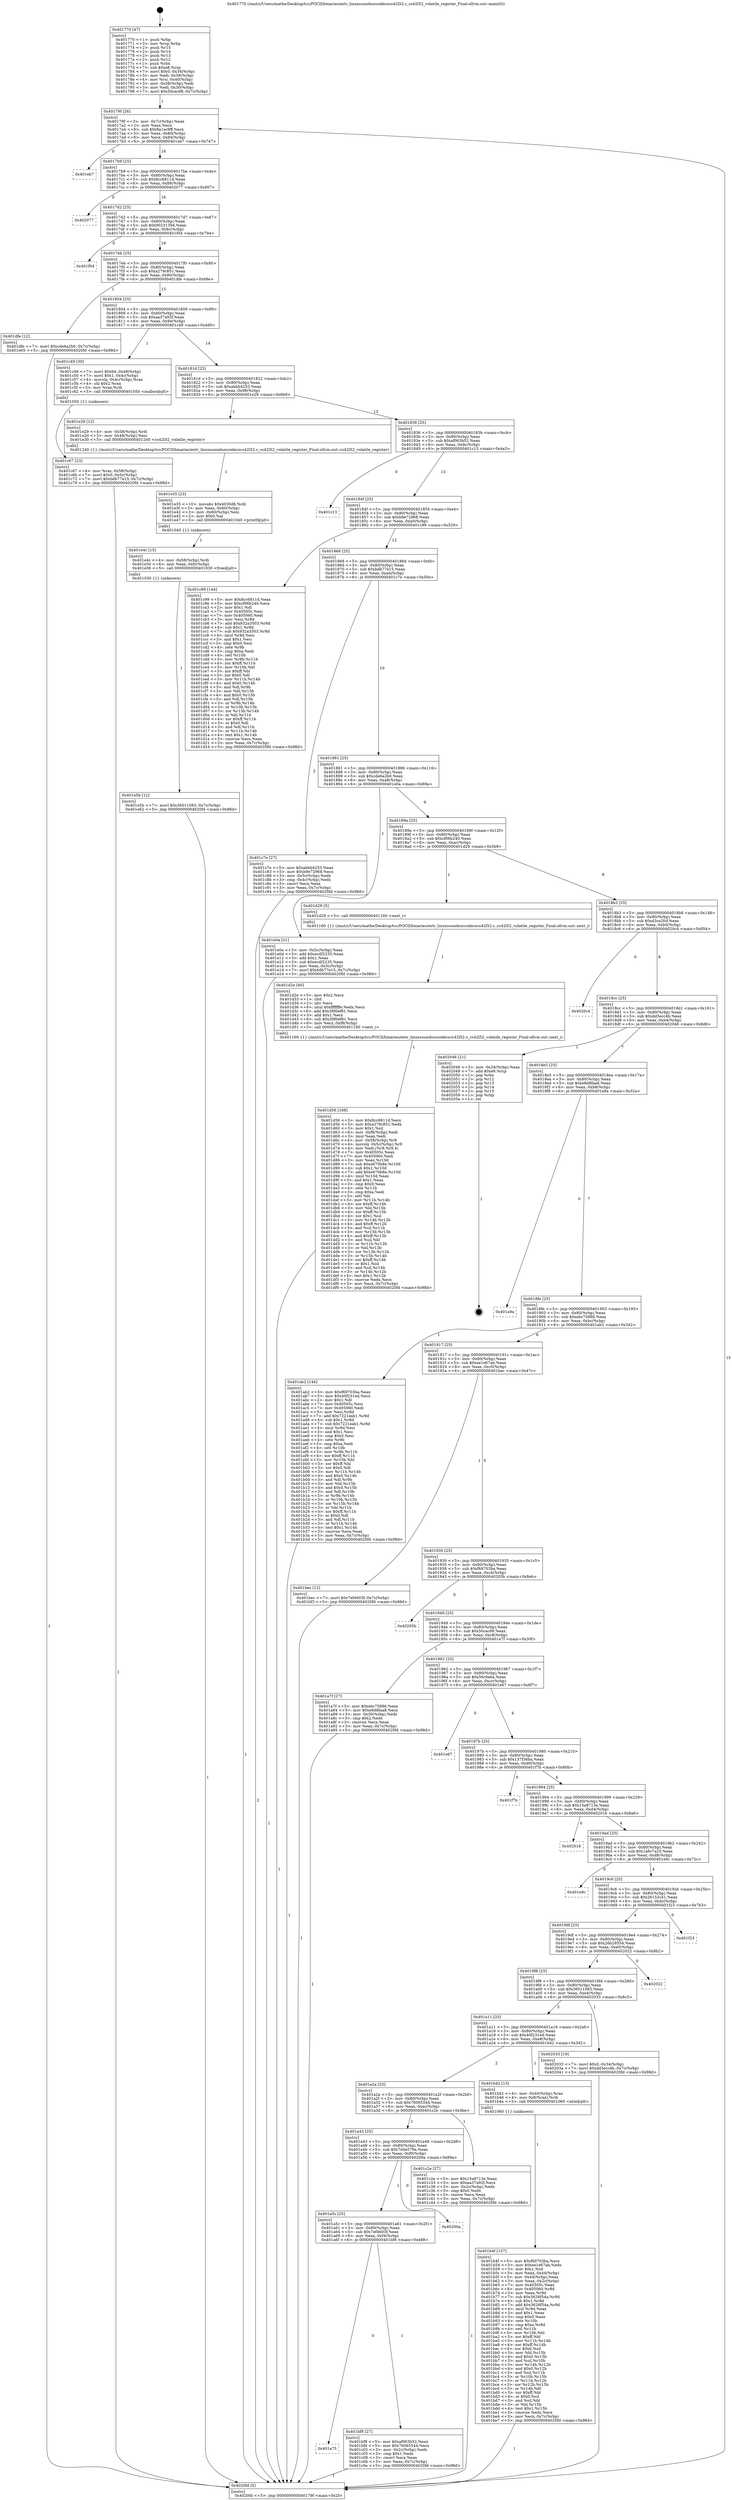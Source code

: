 digraph "0x401770" {
  label = "0x401770 (/mnt/c/Users/mathe/Desktop/tcc/POCII/binaries/extr_linuxsoundsoccodecscs42l52.c_cs42l52_volatile_register_Final-ollvm.out::main(0))"
  labelloc = "t"
  node[shape=record]

  Entry [label="",width=0.3,height=0.3,shape=circle,fillcolor=black,style=filled]
  "0x40179f" [label="{
     0x40179f [26]\l
     | [instrs]\l
     &nbsp;&nbsp;0x40179f \<+3\>: mov -0x7c(%rbp),%eax\l
     &nbsp;&nbsp;0x4017a2 \<+2\>: mov %eax,%ecx\l
     &nbsp;&nbsp;0x4017a4 \<+6\>: sub $0x8a1ec9ff,%ecx\l
     &nbsp;&nbsp;0x4017aa \<+3\>: mov %eax,-0x80(%rbp)\l
     &nbsp;&nbsp;0x4017ad \<+6\>: mov %ecx,-0x84(%rbp)\l
     &nbsp;&nbsp;0x4017b3 \<+6\>: je 0000000000401eb7 \<main+0x747\>\l
  }"]
  "0x401eb7" [label="{
     0x401eb7\l
  }", style=dashed]
  "0x4017b9" [label="{
     0x4017b9 [25]\l
     | [instrs]\l
     &nbsp;&nbsp;0x4017b9 \<+5\>: jmp 00000000004017be \<main+0x4e\>\l
     &nbsp;&nbsp;0x4017be \<+3\>: mov -0x80(%rbp),%eax\l
     &nbsp;&nbsp;0x4017c1 \<+5\>: sub $0x8cc6811d,%eax\l
     &nbsp;&nbsp;0x4017c6 \<+6\>: mov %eax,-0x88(%rbp)\l
     &nbsp;&nbsp;0x4017cc \<+6\>: je 0000000000402077 \<main+0x907\>\l
  }"]
  Exit [label="",width=0.3,height=0.3,shape=circle,fillcolor=black,style=filled,peripheries=2]
  "0x402077" [label="{
     0x402077\l
  }", style=dashed]
  "0x4017d2" [label="{
     0x4017d2 [25]\l
     | [instrs]\l
     &nbsp;&nbsp;0x4017d2 \<+5\>: jmp 00000000004017d7 \<main+0x67\>\l
     &nbsp;&nbsp;0x4017d7 \<+3\>: mov -0x80(%rbp),%eax\l
     &nbsp;&nbsp;0x4017da \<+5\>: sub $0x90231394,%eax\l
     &nbsp;&nbsp;0x4017df \<+6\>: mov %eax,-0x8c(%rbp)\l
     &nbsp;&nbsp;0x4017e5 \<+6\>: je 0000000000401f04 \<main+0x794\>\l
  }"]
  "0x401e5b" [label="{
     0x401e5b [12]\l
     | [instrs]\l
     &nbsp;&nbsp;0x401e5b \<+7\>: movl $0x36011083,-0x7c(%rbp)\l
     &nbsp;&nbsp;0x401e62 \<+5\>: jmp 00000000004020fd \<main+0x98d\>\l
  }"]
  "0x401f04" [label="{
     0x401f04\l
  }", style=dashed]
  "0x4017eb" [label="{
     0x4017eb [25]\l
     | [instrs]\l
     &nbsp;&nbsp;0x4017eb \<+5\>: jmp 00000000004017f0 \<main+0x80\>\l
     &nbsp;&nbsp;0x4017f0 \<+3\>: mov -0x80(%rbp),%eax\l
     &nbsp;&nbsp;0x4017f3 \<+5\>: sub $0xa279c851,%eax\l
     &nbsp;&nbsp;0x4017f8 \<+6\>: mov %eax,-0x90(%rbp)\l
     &nbsp;&nbsp;0x4017fe \<+6\>: je 0000000000401dfe \<main+0x68e\>\l
  }"]
  "0x401e4c" [label="{
     0x401e4c [15]\l
     | [instrs]\l
     &nbsp;&nbsp;0x401e4c \<+4\>: mov -0x58(%rbp),%rdi\l
     &nbsp;&nbsp;0x401e50 \<+6\>: mov %eax,-0xfc(%rbp)\l
     &nbsp;&nbsp;0x401e56 \<+5\>: call 0000000000401030 \<free@plt\>\l
     | [calls]\l
     &nbsp;&nbsp;0x401030 \{1\} (unknown)\l
  }"]
  "0x401dfe" [label="{
     0x401dfe [12]\l
     | [instrs]\l
     &nbsp;&nbsp;0x401dfe \<+7\>: movl $0xcde6a2b0,-0x7c(%rbp)\l
     &nbsp;&nbsp;0x401e05 \<+5\>: jmp 00000000004020fd \<main+0x98d\>\l
  }"]
  "0x401804" [label="{
     0x401804 [25]\l
     | [instrs]\l
     &nbsp;&nbsp;0x401804 \<+5\>: jmp 0000000000401809 \<main+0x99\>\l
     &nbsp;&nbsp;0x401809 \<+3\>: mov -0x80(%rbp),%eax\l
     &nbsp;&nbsp;0x40180c \<+5\>: sub $0xaa37a92f,%eax\l
     &nbsp;&nbsp;0x401811 \<+6\>: mov %eax,-0x94(%rbp)\l
     &nbsp;&nbsp;0x401817 \<+6\>: je 0000000000401c49 \<main+0x4d9\>\l
  }"]
  "0x401e35" [label="{
     0x401e35 [23]\l
     | [instrs]\l
     &nbsp;&nbsp;0x401e35 \<+10\>: movabs $0x4030d6,%rdi\l
     &nbsp;&nbsp;0x401e3f \<+3\>: mov %eax,-0x60(%rbp)\l
     &nbsp;&nbsp;0x401e42 \<+3\>: mov -0x60(%rbp),%esi\l
     &nbsp;&nbsp;0x401e45 \<+2\>: mov $0x0,%al\l
     &nbsp;&nbsp;0x401e47 \<+5\>: call 0000000000401040 \<printf@plt\>\l
     | [calls]\l
     &nbsp;&nbsp;0x401040 \{1\} (unknown)\l
  }"]
  "0x401c49" [label="{
     0x401c49 [30]\l
     | [instrs]\l
     &nbsp;&nbsp;0x401c49 \<+7\>: movl $0x64,-0x48(%rbp)\l
     &nbsp;&nbsp;0x401c50 \<+7\>: movl $0x1,-0x4c(%rbp)\l
     &nbsp;&nbsp;0x401c57 \<+4\>: movslq -0x4c(%rbp),%rax\l
     &nbsp;&nbsp;0x401c5b \<+4\>: shl $0x2,%rax\l
     &nbsp;&nbsp;0x401c5f \<+3\>: mov %rax,%rdi\l
     &nbsp;&nbsp;0x401c62 \<+5\>: call 0000000000401050 \<malloc@plt\>\l
     | [calls]\l
     &nbsp;&nbsp;0x401050 \{1\} (unknown)\l
  }"]
  "0x40181d" [label="{
     0x40181d [25]\l
     | [instrs]\l
     &nbsp;&nbsp;0x40181d \<+5\>: jmp 0000000000401822 \<main+0xb2\>\l
     &nbsp;&nbsp;0x401822 \<+3\>: mov -0x80(%rbp),%eax\l
     &nbsp;&nbsp;0x401825 \<+5\>: sub $0xabbb4253,%eax\l
     &nbsp;&nbsp;0x40182a \<+6\>: mov %eax,-0x98(%rbp)\l
     &nbsp;&nbsp;0x401830 \<+6\>: je 0000000000401e29 \<main+0x6b9\>\l
  }"]
  "0x401d56" [label="{
     0x401d56 [168]\l
     | [instrs]\l
     &nbsp;&nbsp;0x401d56 \<+5\>: mov $0x8cc6811d,%ecx\l
     &nbsp;&nbsp;0x401d5b \<+5\>: mov $0xa279c851,%edx\l
     &nbsp;&nbsp;0x401d60 \<+3\>: mov $0x1,%sil\l
     &nbsp;&nbsp;0x401d63 \<+6\>: mov -0xf8(%rbp),%edi\l
     &nbsp;&nbsp;0x401d69 \<+3\>: imul %eax,%edi\l
     &nbsp;&nbsp;0x401d6c \<+4\>: mov -0x58(%rbp),%r8\l
     &nbsp;&nbsp;0x401d70 \<+4\>: movslq -0x5c(%rbp),%r9\l
     &nbsp;&nbsp;0x401d74 \<+4\>: mov %edi,(%r8,%r9,4)\l
     &nbsp;&nbsp;0x401d78 \<+7\>: mov 0x40505c,%eax\l
     &nbsp;&nbsp;0x401d7f \<+7\>: mov 0x405060,%edi\l
     &nbsp;&nbsp;0x401d86 \<+3\>: mov %eax,%r10d\l
     &nbsp;&nbsp;0x401d89 \<+7\>: sub $0xe670b8e,%r10d\l
     &nbsp;&nbsp;0x401d90 \<+4\>: sub $0x1,%r10d\l
     &nbsp;&nbsp;0x401d94 \<+7\>: add $0xe670b8e,%r10d\l
     &nbsp;&nbsp;0x401d9b \<+4\>: imul %r10d,%eax\l
     &nbsp;&nbsp;0x401d9f \<+3\>: and $0x1,%eax\l
     &nbsp;&nbsp;0x401da2 \<+3\>: cmp $0x0,%eax\l
     &nbsp;&nbsp;0x401da5 \<+4\>: sete %r11b\l
     &nbsp;&nbsp;0x401da9 \<+3\>: cmp $0xa,%edi\l
     &nbsp;&nbsp;0x401dac \<+3\>: setl %bl\l
     &nbsp;&nbsp;0x401daf \<+3\>: mov %r11b,%r14b\l
     &nbsp;&nbsp;0x401db2 \<+4\>: xor $0xff,%r14b\l
     &nbsp;&nbsp;0x401db6 \<+3\>: mov %bl,%r15b\l
     &nbsp;&nbsp;0x401db9 \<+4\>: xor $0xff,%r15b\l
     &nbsp;&nbsp;0x401dbd \<+4\>: xor $0x1,%sil\l
     &nbsp;&nbsp;0x401dc1 \<+3\>: mov %r14b,%r12b\l
     &nbsp;&nbsp;0x401dc4 \<+4\>: and $0xff,%r12b\l
     &nbsp;&nbsp;0x401dc8 \<+3\>: and %sil,%r11b\l
     &nbsp;&nbsp;0x401dcb \<+3\>: mov %r15b,%r13b\l
     &nbsp;&nbsp;0x401dce \<+4\>: and $0xff,%r13b\l
     &nbsp;&nbsp;0x401dd2 \<+3\>: and %sil,%bl\l
     &nbsp;&nbsp;0x401dd5 \<+3\>: or %r11b,%r12b\l
     &nbsp;&nbsp;0x401dd8 \<+3\>: or %bl,%r13b\l
     &nbsp;&nbsp;0x401ddb \<+3\>: xor %r13b,%r12b\l
     &nbsp;&nbsp;0x401dde \<+3\>: or %r15b,%r14b\l
     &nbsp;&nbsp;0x401de1 \<+4\>: xor $0xff,%r14b\l
     &nbsp;&nbsp;0x401de5 \<+4\>: or $0x1,%sil\l
     &nbsp;&nbsp;0x401de9 \<+3\>: and %sil,%r14b\l
     &nbsp;&nbsp;0x401dec \<+3\>: or %r14b,%r12b\l
     &nbsp;&nbsp;0x401def \<+4\>: test $0x1,%r12b\l
     &nbsp;&nbsp;0x401df3 \<+3\>: cmovne %edx,%ecx\l
     &nbsp;&nbsp;0x401df6 \<+3\>: mov %ecx,-0x7c(%rbp)\l
     &nbsp;&nbsp;0x401df9 \<+5\>: jmp 00000000004020fd \<main+0x98d\>\l
  }"]
  "0x401e29" [label="{
     0x401e29 [12]\l
     | [instrs]\l
     &nbsp;&nbsp;0x401e29 \<+4\>: mov -0x58(%rbp),%rdi\l
     &nbsp;&nbsp;0x401e2d \<+3\>: mov -0x48(%rbp),%esi\l
     &nbsp;&nbsp;0x401e30 \<+5\>: call 0000000000401240 \<cs42l52_volatile_register\>\l
     | [calls]\l
     &nbsp;&nbsp;0x401240 \{1\} (/mnt/c/Users/mathe/Desktop/tcc/POCII/binaries/extr_linuxsoundsoccodecscs42l52.c_cs42l52_volatile_register_Final-ollvm.out::cs42l52_volatile_register)\l
  }"]
  "0x401836" [label="{
     0x401836 [25]\l
     | [instrs]\l
     &nbsp;&nbsp;0x401836 \<+5\>: jmp 000000000040183b \<main+0xcb\>\l
     &nbsp;&nbsp;0x40183b \<+3\>: mov -0x80(%rbp),%eax\l
     &nbsp;&nbsp;0x40183e \<+5\>: sub $0xaf063b52,%eax\l
     &nbsp;&nbsp;0x401843 \<+6\>: mov %eax,-0x9c(%rbp)\l
     &nbsp;&nbsp;0x401849 \<+6\>: je 0000000000401c13 \<main+0x4a3\>\l
  }"]
  "0x401d2e" [label="{
     0x401d2e [40]\l
     | [instrs]\l
     &nbsp;&nbsp;0x401d2e \<+5\>: mov $0x2,%ecx\l
     &nbsp;&nbsp;0x401d33 \<+1\>: cltd\l
     &nbsp;&nbsp;0x401d34 \<+2\>: idiv %ecx\l
     &nbsp;&nbsp;0x401d36 \<+6\>: imul $0xfffffffe,%edx,%ecx\l
     &nbsp;&nbsp;0x401d3c \<+6\>: add $0x39f0ef81,%ecx\l
     &nbsp;&nbsp;0x401d42 \<+3\>: add $0x1,%ecx\l
     &nbsp;&nbsp;0x401d45 \<+6\>: sub $0x39f0ef81,%ecx\l
     &nbsp;&nbsp;0x401d4b \<+6\>: mov %ecx,-0xf8(%rbp)\l
     &nbsp;&nbsp;0x401d51 \<+5\>: call 0000000000401160 \<next_i\>\l
     | [calls]\l
     &nbsp;&nbsp;0x401160 \{1\} (/mnt/c/Users/mathe/Desktop/tcc/POCII/binaries/extr_linuxsoundsoccodecscs42l52.c_cs42l52_volatile_register_Final-ollvm.out::next_i)\l
  }"]
  "0x401c13" [label="{
     0x401c13\l
  }", style=dashed]
  "0x40184f" [label="{
     0x40184f [25]\l
     | [instrs]\l
     &nbsp;&nbsp;0x40184f \<+5\>: jmp 0000000000401854 \<main+0xe4\>\l
     &nbsp;&nbsp;0x401854 \<+3\>: mov -0x80(%rbp),%eax\l
     &nbsp;&nbsp;0x401857 \<+5\>: sub $0xb9e72968,%eax\l
     &nbsp;&nbsp;0x40185c \<+6\>: mov %eax,-0xa0(%rbp)\l
     &nbsp;&nbsp;0x401862 \<+6\>: je 0000000000401c99 \<main+0x529\>\l
  }"]
  "0x401c67" [label="{
     0x401c67 [23]\l
     | [instrs]\l
     &nbsp;&nbsp;0x401c67 \<+4\>: mov %rax,-0x58(%rbp)\l
     &nbsp;&nbsp;0x401c6b \<+7\>: movl $0x0,-0x5c(%rbp)\l
     &nbsp;&nbsp;0x401c72 \<+7\>: movl $0xbdb77e15,-0x7c(%rbp)\l
     &nbsp;&nbsp;0x401c79 \<+5\>: jmp 00000000004020fd \<main+0x98d\>\l
  }"]
  "0x401c99" [label="{
     0x401c99 [144]\l
     | [instrs]\l
     &nbsp;&nbsp;0x401c99 \<+5\>: mov $0x8cc6811d,%eax\l
     &nbsp;&nbsp;0x401c9e \<+5\>: mov $0xcf06b240,%ecx\l
     &nbsp;&nbsp;0x401ca3 \<+2\>: mov $0x1,%dl\l
     &nbsp;&nbsp;0x401ca5 \<+7\>: mov 0x40505c,%esi\l
     &nbsp;&nbsp;0x401cac \<+7\>: mov 0x405060,%edi\l
     &nbsp;&nbsp;0x401cb3 \<+3\>: mov %esi,%r8d\l
     &nbsp;&nbsp;0x401cb6 \<+7\>: add $0x932a3503,%r8d\l
     &nbsp;&nbsp;0x401cbd \<+4\>: sub $0x1,%r8d\l
     &nbsp;&nbsp;0x401cc1 \<+7\>: sub $0x932a3503,%r8d\l
     &nbsp;&nbsp;0x401cc8 \<+4\>: imul %r8d,%esi\l
     &nbsp;&nbsp;0x401ccc \<+3\>: and $0x1,%esi\l
     &nbsp;&nbsp;0x401ccf \<+3\>: cmp $0x0,%esi\l
     &nbsp;&nbsp;0x401cd2 \<+4\>: sete %r9b\l
     &nbsp;&nbsp;0x401cd6 \<+3\>: cmp $0xa,%edi\l
     &nbsp;&nbsp;0x401cd9 \<+4\>: setl %r10b\l
     &nbsp;&nbsp;0x401cdd \<+3\>: mov %r9b,%r11b\l
     &nbsp;&nbsp;0x401ce0 \<+4\>: xor $0xff,%r11b\l
     &nbsp;&nbsp;0x401ce4 \<+3\>: mov %r10b,%bl\l
     &nbsp;&nbsp;0x401ce7 \<+3\>: xor $0xff,%bl\l
     &nbsp;&nbsp;0x401cea \<+3\>: xor $0x0,%dl\l
     &nbsp;&nbsp;0x401ced \<+3\>: mov %r11b,%r14b\l
     &nbsp;&nbsp;0x401cf0 \<+4\>: and $0x0,%r14b\l
     &nbsp;&nbsp;0x401cf4 \<+3\>: and %dl,%r9b\l
     &nbsp;&nbsp;0x401cf7 \<+3\>: mov %bl,%r15b\l
     &nbsp;&nbsp;0x401cfa \<+4\>: and $0x0,%r15b\l
     &nbsp;&nbsp;0x401cfe \<+3\>: and %dl,%r10b\l
     &nbsp;&nbsp;0x401d01 \<+3\>: or %r9b,%r14b\l
     &nbsp;&nbsp;0x401d04 \<+3\>: or %r10b,%r15b\l
     &nbsp;&nbsp;0x401d07 \<+3\>: xor %r15b,%r14b\l
     &nbsp;&nbsp;0x401d0a \<+3\>: or %bl,%r11b\l
     &nbsp;&nbsp;0x401d0d \<+4\>: xor $0xff,%r11b\l
     &nbsp;&nbsp;0x401d11 \<+3\>: or $0x0,%dl\l
     &nbsp;&nbsp;0x401d14 \<+3\>: and %dl,%r11b\l
     &nbsp;&nbsp;0x401d17 \<+3\>: or %r11b,%r14b\l
     &nbsp;&nbsp;0x401d1a \<+4\>: test $0x1,%r14b\l
     &nbsp;&nbsp;0x401d1e \<+3\>: cmovne %ecx,%eax\l
     &nbsp;&nbsp;0x401d21 \<+3\>: mov %eax,-0x7c(%rbp)\l
     &nbsp;&nbsp;0x401d24 \<+5\>: jmp 00000000004020fd \<main+0x98d\>\l
  }"]
  "0x401868" [label="{
     0x401868 [25]\l
     | [instrs]\l
     &nbsp;&nbsp;0x401868 \<+5\>: jmp 000000000040186d \<main+0xfd\>\l
     &nbsp;&nbsp;0x40186d \<+3\>: mov -0x80(%rbp),%eax\l
     &nbsp;&nbsp;0x401870 \<+5\>: sub $0xbdb77e15,%eax\l
     &nbsp;&nbsp;0x401875 \<+6\>: mov %eax,-0xa4(%rbp)\l
     &nbsp;&nbsp;0x40187b \<+6\>: je 0000000000401c7e \<main+0x50e\>\l
  }"]
  "0x401a75" [label="{
     0x401a75\l
  }", style=dashed]
  "0x401c7e" [label="{
     0x401c7e [27]\l
     | [instrs]\l
     &nbsp;&nbsp;0x401c7e \<+5\>: mov $0xabbb4253,%eax\l
     &nbsp;&nbsp;0x401c83 \<+5\>: mov $0xb9e72968,%ecx\l
     &nbsp;&nbsp;0x401c88 \<+3\>: mov -0x5c(%rbp),%edx\l
     &nbsp;&nbsp;0x401c8b \<+3\>: cmp -0x4c(%rbp),%edx\l
     &nbsp;&nbsp;0x401c8e \<+3\>: cmovl %ecx,%eax\l
     &nbsp;&nbsp;0x401c91 \<+3\>: mov %eax,-0x7c(%rbp)\l
     &nbsp;&nbsp;0x401c94 \<+5\>: jmp 00000000004020fd \<main+0x98d\>\l
  }"]
  "0x401881" [label="{
     0x401881 [25]\l
     | [instrs]\l
     &nbsp;&nbsp;0x401881 \<+5\>: jmp 0000000000401886 \<main+0x116\>\l
     &nbsp;&nbsp;0x401886 \<+3\>: mov -0x80(%rbp),%eax\l
     &nbsp;&nbsp;0x401889 \<+5\>: sub $0xcde6a2b0,%eax\l
     &nbsp;&nbsp;0x40188e \<+6\>: mov %eax,-0xa8(%rbp)\l
     &nbsp;&nbsp;0x401894 \<+6\>: je 0000000000401e0a \<main+0x69a\>\l
  }"]
  "0x401bf8" [label="{
     0x401bf8 [27]\l
     | [instrs]\l
     &nbsp;&nbsp;0x401bf8 \<+5\>: mov $0xaf063b52,%eax\l
     &nbsp;&nbsp;0x401bfd \<+5\>: mov $0x76065544,%ecx\l
     &nbsp;&nbsp;0x401c02 \<+3\>: mov -0x2c(%rbp),%edx\l
     &nbsp;&nbsp;0x401c05 \<+3\>: cmp $0x1,%edx\l
     &nbsp;&nbsp;0x401c08 \<+3\>: cmovl %ecx,%eax\l
     &nbsp;&nbsp;0x401c0b \<+3\>: mov %eax,-0x7c(%rbp)\l
     &nbsp;&nbsp;0x401c0e \<+5\>: jmp 00000000004020fd \<main+0x98d\>\l
  }"]
  "0x401e0a" [label="{
     0x401e0a [31]\l
     | [instrs]\l
     &nbsp;&nbsp;0x401e0a \<+3\>: mov -0x5c(%rbp),%eax\l
     &nbsp;&nbsp;0x401e0d \<+5\>: add $0xecdf2235,%eax\l
     &nbsp;&nbsp;0x401e12 \<+3\>: add $0x1,%eax\l
     &nbsp;&nbsp;0x401e15 \<+5\>: sub $0xecdf2235,%eax\l
     &nbsp;&nbsp;0x401e1a \<+3\>: mov %eax,-0x5c(%rbp)\l
     &nbsp;&nbsp;0x401e1d \<+7\>: movl $0xbdb77e15,-0x7c(%rbp)\l
     &nbsp;&nbsp;0x401e24 \<+5\>: jmp 00000000004020fd \<main+0x98d\>\l
  }"]
  "0x40189a" [label="{
     0x40189a [25]\l
     | [instrs]\l
     &nbsp;&nbsp;0x40189a \<+5\>: jmp 000000000040189f \<main+0x12f\>\l
     &nbsp;&nbsp;0x40189f \<+3\>: mov -0x80(%rbp),%eax\l
     &nbsp;&nbsp;0x4018a2 \<+5\>: sub $0xcf06b240,%eax\l
     &nbsp;&nbsp;0x4018a7 \<+6\>: mov %eax,-0xac(%rbp)\l
     &nbsp;&nbsp;0x4018ad \<+6\>: je 0000000000401d29 \<main+0x5b9\>\l
  }"]
  "0x401a5c" [label="{
     0x401a5c [25]\l
     | [instrs]\l
     &nbsp;&nbsp;0x401a5c \<+5\>: jmp 0000000000401a61 \<main+0x2f1\>\l
     &nbsp;&nbsp;0x401a61 \<+3\>: mov -0x80(%rbp),%eax\l
     &nbsp;&nbsp;0x401a64 \<+5\>: sub $0x7ef4603f,%eax\l
     &nbsp;&nbsp;0x401a69 \<+6\>: mov %eax,-0xf4(%rbp)\l
     &nbsp;&nbsp;0x401a6f \<+6\>: je 0000000000401bf8 \<main+0x488\>\l
  }"]
  "0x401d29" [label="{
     0x401d29 [5]\l
     | [instrs]\l
     &nbsp;&nbsp;0x401d29 \<+5\>: call 0000000000401160 \<next_i\>\l
     | [calls]\l
     &nbsp;&nbsp;0x401160 \{1\} (/mnt/c/Users/mathe/Desktop/tcc/POCII/binaries/extr_linuxsoundsoccodecscs42l52.c_cs42l52_volatile_register_Final-ollvm.out::next_i)\l
  }"]
  "0x4018b3" [label="{
     0x4018b3 [25]\l
     | [instrs]\l
     &nbsp;&nbsp;0x4018b3 \<+5\>: jmp 00000000004018b8 \<main+0x148\>\l
     &nbsp;&nbsp;0x4018b8 \<+3\>: mov -0x80(%rbp),%eax\l
     &nbsp;&nbsp;0x4018bb \<+5\>: sub $0xd3ce2fcf,%eax\l
     &nbsp;&nbsp;0x4018c0 \<+6\>: mov %eax,-0xb0(%rbp)\l
     &nbsp;&nbsp;0x4018c6 \<+6\>: je 00000000004020c4 \<main+0x954\>\l
  }"]
  "0x40200a" [label="{
     0x40200a\l
  }", style=dashed]
  "0x4020c4" [label="{
     0x4020c4\l
  }", style=dashed]
  "0x4018cc" [label="{
     0x4018cc [25]\l
     | [instrs]\l
     &nbsp;&nbsp;0x4018cc \<+5\>: jmp 00000000004018d1 \<main+0x161\>\l
     &nbsp;&nbsp;0x4018d1 \<+3\>: mov -0x80(%rbp),%eax\l
     &nbsp;&nbsp;0x4018d4 \<+5\>: sub $0xdd3ecc4b,%eax\l
     &nbsp;&nbsp;0x4018d9 \<+6\>: mov %eax,-0xb4(%rbp)\l
     &nbsp;&nbsp;0x4018df \<+6\>: je 0000000000402046 \<main+0x8d6\>\l
  }"]
  "0x401a43" [label="{
     0x401a43 [25]\l
     | [instrs]\l
     &nbsp;&nbsp;0x401a43 \<+5\>: jmp 0000000000401a48 \<main+0x2d8\>\l
     &nbsp;&nbsp;0x401a48 \<+3\>: mov -0x80(%rbp),%eax\l
     &nbsp;&nbsp;0x401a4b \<+5\>: sub $0x7d4e579a,%eax\l
     &nbsp;&nbsp;0x401a50 \<+6\>: mov %eax,-0xf0(%rbp)\l
     &nbsp;&nbsp;0x401a56 \<+6\>: je 000000000040200a \<main+0x89a\>\l
  }"]
  "0x402046" [label="{
     0x402046 [21]\l
     | [instrs]\l
     &nbsp;&nbsp;0x402046 \<+3\>: mov -0x34(%rbp),%eax\l
     &nbsp;&nbsp;0x402049 \<+7\>: add $0xe8,%rsp\l
     &nbsp;&nbsp;0x402050 \<+1\>: pop %rbx\l
     &nbsp;&nbsp;0x402051 \<+2\>: pop %r12\l
     &nbsp;&nbsp;0x402053 \<+2\>: pop %r13\l
     &nbsp;&nbsp;0x402055 \<+2\>: pop %r14\l
     &nbsp;&nbsp;0x402057 \<+2\>: pop %r15\l
     &nbsp;&nbsp;0x402059 \<+1\>: pop %rbp\l
     &nbsp;&nbsp;0x40205a \<+1\>: ret\l
  }"]
  "0x4018e5" [label="{
     0x4018e5 [25]\l
     | [instrs]\l
     &nbsp;&nbsp;0x4018e5 \<+5\>: jmp 00000000004018ea \<main+0x17a\>\l
     &nbsp;&nbsp;0x4018ea \<+3\>: mov -0x80(%rbp),%eax\l
     &nbsp;&nbsp;0x4018ed \<+5\>: sub $0xe8d8faa8,%eax\l
     &nbsp;&nbsp;0x4018f2 \<+6\>: mov %eax,-0xb8(%rbp)\l
     &nbsp;&nbsp;0x4018f8 \<+6\>: je 0000000000401a9a \<main+0x32a\>\l
  }"]
  "0x401c2e" [label="{
     0x401c2e [27]\l
     | [instrs]\l
     &nbsp;&nbsp;0x401c2e \<+5\>: mov $0x15a8713e,%eax\l
     &nbsp;&nbsp;0x401c33 \<+5\>: mov $0xaa37a92f,%ecx\l
     &nbsp;&nbsp;0x401c38 \<+3\>: mov -0x2c(%rbp),%edx\l
     &nbsp;&nbsp;0x401c3b \<+3\>: cmp $0x0,%edx\l
     &nbsp;&nbsp;0x401c3e \<+3\>: cmove %ecx,%eax\l
     &nbsp;&nbsp;0x401c41 \<+3\>: mov %eax,-0x7c(%rbp)\l
     &nbsp;&nbsp;0x401c44 \<+5\>: jmp 00000000004020fd \<main+0x98d\>\l
  }"]
  "0x401a9a" [label="{
     0x401a9a\l
  }", style=dashed]
  "0x4018fe" [label="{
     0x4018fe [25]\l
     | [instrs]\l
     &nbsp;&nbsp;0x4018fe \<+5\>: jmp 0000000000401903 \<main+0x193\>\l
     &nbsp;&nbsp;0x401903 \<+3\>: mov -0x80(%rbp),%eax\l
     &nbsp;&nbsp;0x401906 \<+5\>: sub $0xebc75886,%eax\l
     &nbsp;&nbsp;0x40190b \<+6\>: mov %eax,-0xbc(%rbp)\l
     &nbsp;&nbsp;0x401911 \<+6\>: je 0000000000401ab2 \<main+0x342\>\l
  }"]
  "0x401b4f" [label="{
     0x401b4f [157]\l
     | [instrs]\l
     &nbsp;&nbsp;0x401b4f \<+5\>: mov $0xf69703ba,%ecx\l
     &nbsp;&nbsp;0x401b54 \<+5\>: mov $0xee1e67ab,%edx\l
     &nbsp;&nbsp;0x401b59 \<+3\>: mov $0x1,%sil\l
     &nbsp;&nbsp;0x401b5c \<+3\>: mov %eax,-0x44(%rbp)\l
     &nbsp;&nbsp;0x401b5f \<+3\>: mov -0x44(%rbp),%eax\l
     &nbsp;&nbsp;0x401b62 \<+3\>: mov %eax,-0x2c(%rbp)\l
     &nbsp;&nbsp;0x401b65 \<+7\>: mov 0x40505c,%eax\l
     &nbsp;&nbsp;0x401b6c \<+8\>: mov 0x405060,%r8d\l
     &nbsp;&nbsp;0x401b74 \<+3\>: mov %eax,%r9d\l
     &nbsp;&nbsp;0x401b77 \<+7\>: sub $0x3626f54a,%r9d\l
     &nbsp;&nbsp;0x401b7e \<+4\>: sub $0x1,%r9d\l
     &nbsp;&nbsp;0x401b82 \<+7\>: add $0x3626f54a,%r9d\l
     &nbsp;&nbsp;0x401b89 \<+4\>: imul %r9d,%eax\l
     &nbsp;&nbsp;0x401b8d \<+3\>: and $0x1,%eax\l
     &nbsp;&nbsp;0x401b90 \<+3\>: cmp $0x0,%eax\l
     &nbsp;&nbsp;0x401b93 \<+4\>: sete %r10b\l
     &nbsp;&nbsp;0x401b97 \<+4\>: cmp $0xa,%r8d\l
     &nbsp;&nbsp;0x401b9b \<+4\>: setl %r11b\l
     &nbsp;&nbsp;0x401b9f \<+3\>: mov %r10b,%bl\l
     &nbsp;&nbsp;0x401ba2 \<+3\>: xor $0xff,%bl\l
     &nbsp;&nbsp;0x401ba5 \<+3\>: mov %r11b,%r14b\l
     &nbsp;&nbsp;0x401ba8 \<+4\>: xor $0xff,%r14b\l
     &nbsp;&nbsp;0x401bac \<+4\>: xor $0x0,%sil\l
     &nbsp;&nbsp;0x401bb0 \<+3\>: mov %bl,%r15b\l
     &nbsp;&nbsp;0x401bb3 \<+4\>: and $0x0,%r15b\l
     &nbsp;&nbsp;0x401bb7 \<+3\>: and %sil,%r10b\l
     &nbsp;&nbsp;0x401bba \<+3\>: mov %r14b,%r12b\l
     &nbsp;&nbsp;0x401bbd \<+4\>: and $0x0,%r12b\l
     &nbsp;&nbsp;0x401bc1 \<+3\>: and %sil,%r11b\l
     &nbsp;&nbsp;0x401bc4 \<+3\>: or %r10b,%r15b\l
     &nbsp;&nbsp;0x401bc7 \<+3\>: or %r11b,%r12b\l
     &nbsp;&nbsp;0x401bca \<+3\>: xor %r12b,%r15b\l
     &nbsp;&nbsp;0x401bcd \<+3\>: or %r14b,%bl\l
     &nbsp;&nbsp;0x401bd0 \<+3\>: xor $0xff,%bl\l
     &nbsp;&nbsp;0x401bd3 \<+4\>: or $0x0,%sil\l
     &nbsp;&nbsp;0x401bd7 \<+3\>: and %sil,%bl\l
     &nbsp;&nbsp;0x401bda \<+3\>: or %bl,%r15b\l
     &nbsp;&nbsp;0x401bdd \<+4\>: test $0x1,%r15b\l
     &nbsp;&nbsp;0x401be1 \<+3\>: cmovne %edx,%ecx\l
     &nbsp;&nbsp;0x401be4 \<+3\>: mov %ecx,-0x7c(%rbp)\l
     &nbsp;&nbsp;0x401be7 \<+5\>: jmp 00000000004020fd \<main+0x98d\>\l
  }"]
  "0x401ab2" [label="{
     0x401ab2 [144]\l
     | [instrs]\l
     &nbsp;&nbsp;0x401ab2 \<+5\>: mov $0xf69703ba,%eax\l
     &nbsp;&nbsp;0x401ab7 \<+5\>: mov $0x40f231ed,%ecx\l
     &nbsp;&nbsp;0x401abc \<+2\>: mov $0x1,%dl\l
     &nbsp;&nbsp;0x401abe \<+7\>: mov 0x40505c,%esi\l
     &nbsp;&nbsp;0x401ac5 \<+7\>: mov 0x405060,%edi\l
     &nbsp;&nbsp;0x401acc \<+3\>: mov %esi,%r8d\l
     &nbsp;&nbsp;0x401acf \<+7\>: add $0x7221eab1,%r8d\l
     &nbsp;&nbsp;0x401ad6 \<+4\>: sub $0x1,%r8d\l
     &nbsp;&nbsp;0x401ada \<+7\>: sub $0x7221eab1,%r8d\l
     &nbsp;&nbsp;0x401ae1 \<+4\>: imul %r8d,%esi\l
     &nbsp;&nbsp;0x401ae5 \<+3\>: and $0x1,%esi\l
     &nbsp;&nbsp;0x401ae8 \<+3\>: cmp $0x0,%esi\l
     &nbsp;&nbsp;0x401aeb \<+4\>: sete %r9b\l
     &nbsp;&nbsp;0x401aef \<+3\>: cmp $0xa,%edi\l
     &nbsp;&nbsp;0x401af2 \<+4\>: setl %r10b\l
     &nbsp;&nbsp;0x401af6 \<+3\>: mov %r9b,%r11b\l
     &nbsp;&nbsp;0x401af9 \<+4\>: xor $0xff,%r11b\l
     &nbsp;&nbsp;0x401afd \<+3\>: mov %r10b,%bl\l
     &nbsp;&nbsp;0x401b00 \<+3\>: xor $0xff,%bl\l
     &nbsp;&nbsp;0x401b03 \<+3\>: xor $0x0,%dl\l
     &nbsp;&nbsp;0x401b06 \<+3\>: mov %r11b,%r14b\l
     &nbsp;&nbsp;0x401b09 \<+4\>: and $0x0,%r14b\l
     &nbsp;&nbsp;0x401b0d \<+3\>: and %dl,%r9b\l
     &nbsp;&nbsp;0x401b10 \<+3\>: mov %bl,%r15b\l
     &nbsp;&nbsp;0x401b13 \<+4\>: and $0x0,%r15b\l
     &nbsp;&nbsp;0x401b17 \<+3\>: and %dl,%r10b\l
     &nbsp;&nbsp;0x401b1a \<+3\>: or %r9b,%r14b\l
     &nbsp;&nbsp;0x401b1d \<+3\>: or %r10b,%r15b\l
     &nbsp;&nbsp;0x401b20 \<+3\>: xor %r15b,%r14b\l
     &nbsp;&nbsp;0x401b23 \<+3\>: or %bl,%r11b\l
     &nbsp;&nbsp;0x401b26 \<+4\>: xor $0xff,%r11b\l
     &nbsp;&nbsp;0x401b2a \<+3\>: or $0x0,%dl\l
     &nbsp;&nbsp;0x401b2d \<+3\>: and %dl,%r11b\l
     &nbsp;&nbsp;0x401b30 \<+3\>: or %r11b,%r14b\l
     &nbsp;&nbsp;0x401b33 \<+4\>: test $0x1,%r14b\l
     &nbsp;&nbsp;0x401b37 \<+3\>: cmovne %ecx,%eax\l
     &nbsp;&nbsp;0x401b3a \<+3\>: mov %eax,-0x7c(%rbp)\l
     &nbsp;&nbsp;0x401b3d \<+5\>: jmp 00000000004020fd \<main+0x98d\>\l
  }"]
  "0x401917" [label="{
     0x401917 [25]\l
     | [instrs]\l
     &nbsp;&nbsp;0x401917 \<+5\>: jmp 000000000040191c \<main+0x1ac\>\l
     &nbsp;&nbsp;0x40191c \<+3\>: mov -0x80(%rbp),%eax\l
     &nbsp;&nbsp;0x40191f \<+5\>: sub $0xee1e67ab,%eax\l
     &nbsp;&nbsp;0x401924 \<+6\>: mov %eax,-0xc0(%rbp)\l
     &nbsp;&nbsp;0x40192a \<+6\>: je 0000000000401bec \<main+0x47c\>\l
  }"]
  "0x401a2a" [label="{
     0x401a2a [25]\l
     | [instrs]\l
     &nbsp;&nbsp;0x401a2a \<+5\>: jmp 0000000000401a2f \<main+0x2bf\>\l
     &nbsp;&nbsp;0x401a2f \<+3\>: mov -0x80(%rbp),%eax\l
     &nbsp;&nbsp;0x401a32 \<+5\>: sub $0x76065544,%eax\l
     &nbsp;&nbsp;0x401a37 \<+6\>: mov %eax,-0xec(%rbp)\l
     &nbsp;&nbsp;0x401a3d \<+6\>: je 0000000000401c2e \<main+0x4be\>\l
  }"]
  "0x401bec" [label="{
     0x401bec [12]\l
     | [instrs]\l
     &nbsp;&nbsp;0x401bec \<+7\>: movl $0x7ef4603f,-0x7c(%rbp)\l
     &nbsp;&nbsp;0x401bf3 \<+5\>: jmp 00000000004020fd \<main+0x98d\>\l
  }"]
  "0x401930" [label="{
     0x401930 [25]\l
     | [instrs]\l
     &nbsp;&nbsp;0x401930 \<+5\>: jmp 0000000000401935 \<main+0x1c5\>\l
     &nbsp;&nbsp;0x401935 \<+3\>: mov -0x80(%rbp),%eax\l
     &nbsp;&nbsp;0x401938 \<+5\>: sub $0xf69703ba,%eax\l
     &nbsp;&nbsp;0x40193d \<+6\>: mov %eax,-0xc4(%rbp)\l
     &nbsp;&nbsp;0x401943 \<+6\>: je 000000000040205b \<main+0x8eb\>\l
  }"]
  "0x401b42" [label="{
     0x401b42 [13]\l
     | [instrs]\l
     &nbsp;&nbsp;0x401b42 \<+4\>: mov -0x40(%rbp),%rax\l
     &nbsp;&nbsp;0x401b46 \<+4\>: mov 0x8(%rax),%rdi\l
     &nbsp;&nbsp;0x401b4a \<+5\>: call 0000000000401060 \<atoi@plt\>\l
     | [calls]\l
     &nbsp;&nbsp;0x401060 \{1\} (unknown)\l
  }"]
  "0x40205b" [label="{
     0x40205b\l
  }", style=dashed]
  "0x401949" [label="{
     0x401949 [25]\l
     | [instrs]\l
     &nbsp;&nbsp;0x401949 \<+5\>: jmp 000000000040194e \<main+0x1de\>\l
     &nbsp;&nbsp;0x40194e \<+3\>: mov -0x80(%rbp),%eax\l
     &nbsp;&nbsp;0x401951 \<+5\>: sub $0x50cac98,%eax\l
     &nbsp;&nbsp;0x401956 \<+6\>: mov %eax,-0xc8(%rbp)\l
     &nbsp;&nbsp;0x40195c \<+6\>: je 0000000000401a7f \<main+0x30f\>\l
  }"]
  "0x401a11" [label="{
     0x401a11 [25]\l
     | [instrs]\l
     &nbsp;&nbsp;0x401a11 \<+5\>: jmp 0000000000401a16 \<main+0x2a6\>\l
     &nbsp;&nbsp;0x401a16 \<+3\>: mov -0x80(%rbp),%eax\l
     &nbsp;&nbsp;0x401a19 \<+5\>: sub $0x40f231ed,%eax\l
     &nbsp;&nbsp;0x401a1e \<+6\>: mov %eax,-0xe8(%rbp)\l
     &nbsp;&nbsp;0x401a24 \<+6\>: je 0000000000401b42 \<main+0x3d2\>\l
  }"]
  "0x401a7f" [label="{
     0x401a7f [27]\l
     | [instrs]\l
     &nbsp;&nbsp;0x401a7f \<+5\>: mov $0xebc75886,%eax\l
     &nbsp;&nbsp;0x401a84 \<+5\>: mov $0xe8d8faa8,%ecx\l
     &nbsp;&nbsp;0x401a89 \<+3\>: mov -0x30(%rbp),%edx\l
     &nbsp;&nbsp;0x401a8c \<+3\>: cmp $0x2,%edx\l
     &nbsp;&nbsp;0x401a8f \<+3\>: cmovne %ecx,%eax\l
     &nbsp;&nbsp;0x401a92 \<+3\>: mov %eax,-0x7c(%rbp)\l
     &nbsp;&nbsp;0x401a95 \<+5\>: jmp 00000000004020fd \<main+0x98d\>\l
  }"]
  "0x401962" [label="{
     0x401962 [25]\l
     | [instrs]\l
     &nbsp;&nbsp;0x401962 \<+5\>: jmp 0000000000401967 \<main+0x1f7\>\l
     &nbsp;&nbsp;0x401967 \<+3\>: mov -0x80(%rbp),%eax\l
     &nbsp;&nbsp;0x40196a \<+5\>: sub $0x56c9a6a,%eax\l
     &nbsp;&nbsp;0x40196f \<+6\>: mov %eax,-0xcc(%rbp)\l
     &nbsp;&nbsp;0x401975 \<+6\>: je 0000000000401e67 \<main+0x6f7\>\l
  }"]
  "0x4020fd" [label="{
     0x4020fd [5]\l
     | [instrs]\l
     &nbsp;&nbsp;0x4020fd \<+5\>: jmp 000000000040179f \<main+0x2f\>\l
  }"]
  "0x401770" [label="{
     0x401770 [47]\l
     | [instrs]\l
     &nbsp;&nbsp;0x401770 \<+1\>: push %rbp\l
     &nbsp;&nbsp;0x401771 \<+3\>: mov %rsp,%rbp\l
     &nbsp;&nbsp;0x401774 \<+2\>: push %r15\l
     &nbsp;&nbsp;0x401776 \<+2\>: push %r14\l
     &nbsp;&nbsp;0x401778 \<+2\>: push %r13\l
     &nbsp;&nbsp;0x40177a \<+2\>: push %r12\l
     &nbsp;&nbsp;0x40177c \<+1\>: push %rbx\l
     &nbsp;&nbsp;0x40177d \<+7\>: sub $0xe8,%rsp\l
     &nbsp;&nbsp;0x401784 \<+7\>: movl $0x0,-0x34(%rbp)\l
     &nbsp;&nbsp;0x40178b \<+3\>: mov %edi,-0x38(%rbp)\l
     &nbsp;&nbsp;0x40178e \<+4\>: mov %rsi,-0x40(%rbp)\l
     &nbsp;&nbsp;0x401792 \<+3\>: mov -0x38(%rbp),%edi\l
     &nbsp;&nbsp;0x401795 \<+3\>: mov %edi,-0x30(%rbp)\l
     &nbsp;&nbsp;0x401798 \<+7\>: movl $0x50cac98,-0x7c(%rbp)\l
  }"]
  "0x402033" [label="{
     0x402033 [19]\l
     | [instrs]\l
     &nbsp;&nbsp;0x402033 \<+7\>: movl $0x0,-0x34(%rbp)\l
     &nbsp;&nbsp;0x40203a \<+7\>: movl $0xdd3ecc4b,-0x7c(%rbp)\l
     &nbsp;&nbsp;0x402041 \<+5\>: jmp 00000000004020fd \<main+0x98d\>\l
  }"]
  "0x401e67" [label="{
     0x401e67\l
  }", style=dashed]
  "0x40197b" [label="{
     0x40197b [25]\l
     | [instrs]\l
     &nbsp;&nbsp;0x40197b \<+5\>: jmp 0000000000401980 \<main+0x210\>\l
     &nbsp;&nbsp;0x401980 \<+3\>: mov -0x80(%rbp),%eax\l
     &nbsp;&nbsp;0x401983 \<+5\>: sub $0x137f36ba,%eax\l
     &nbsp;&nbsp;0x401988 \<+6\>: mov %eax,-0xd0(%rbp)\l
     &nbsp;&nbsp;0x40198e \<+6\>: je 0000000000401f7b \<main+0x80b\>\l
  }"]
  "0x4019f8" [label="{
     0x4019f8 [25]\l
     | [instrs]\l
     &nbsp;&nbsp;0x4019f8 \<+5\>: jmp 00000000004019fd \<main+0x28d\>\l
     &nbsp;&nbsp;0x4019fd \<+3\>: mov -0x80(%rbp),%eax\l
     &nbsp;&nbsp;0x401a00 \<+5\>: sub $0x36011083,%eax\l
     &nbsp;&nbsp;0x401a05 \<+6\>: mov %eax,-0xe4(%rbp)\l
     &nbsp;&nbsp;0x401a0b \<+6\>: je 0000000000402033 \<main+0x8c3\>\l
  }"]
  "0x401f7b" [label="{
     0x401f7b\l
  }", style=dashed]
  "0x401994" [label="{
     0x401994 [25]\l
     | [instrs]\l
     &nbsp;&nbsp;0x401994 \<+5\>: jmp 0000000000401999 \<main+0x229\>\l
     &nbsp;&nbsp;0x401999 \<+3\>: mov -0x80(%rbp),%eax\l
     &nbsp;&nbsp;0x40199c \<+5\>: sub $0x15a8713e,%eax\l
     &nbsp;&nbsp;0x4019a1 \<+6\>: mov %eax,-0xd4(%rbp)\l
     &nbsp;&nbsp;0x4019a7 \<+6\>: je 0000000000402016 \<main+0x8a6\>\l
  }"]
  "0x402022" [label="{
     0x402022\l
  }", style=dashed]
  "0x402016" [label="{
     0x402016\l
  }", style=dashed]
  "0x4019ad" [label="{
     0x4019ad [25]\l
     | [instrs]\l
     &nbsp;&nbsp;0x4019ad \<+5\>: jmp 00000000004019b2 \<main+0x242\>\l
     &nbsp;&nbsp;0x4019b2 \<+3\>: mov -0x80(%rbp),%eax\l
     &nbsp;&nbsp;0x4019b5 \<+5\>: sub $0x1a6c7a25,%eax\l
     &nbsp;&nbsp;0x4019ba \<+6\>: mov %eax,-0xd8(%rbp)\l
     &nbsp;&nbsp;0x4019c0 \<+6\>: je 0000000000401e9c \<main+0x72c\>\l
  }"]
  "0x4019df" [label="{
     0x4019df [25]\l
     | [instrs]\l
     &nbsp;&nbsp;0x4019df \<+5\>: jmp 00000000004019e4 \<main+0x274\>\l
     &nbsp;&nbsp;0x4019e4 \<+3\>: mov -0x80(%rbp),%eax\l
     &nbsp;&nbsp;0x4019e7 \<+5\>: sub $0x26b28554,%eax\l
     &nbsp;&nbsp;0x4019ec \<+6\>: mov %eax,-0xe0(%rbp)\l
     &nbsp;&nbsp;0x4019f2 \<+6\>: je 0000000000402022 \<main+0x8b2\>\l
  }"]
  "0x401e9c" [label="{
     0x401e9c\l
  }", style=dashed]
  "0x4019c6" [label="{
     0x4019c6 [25]\l
     | [instrs]\l
     &nbsp;&nbsp;0x4019c6 \<+5\>: jmp 00000000004019cb \<main+0x25b\>\l
     &nbsp;&nbsp;0x4019cb \<+3\>: mov -0x80(%rbp),%eax\l
     &nbsp;&nbsp;0x4019ce \<+5\>: sub $0x26152c41,%eax\l
     &nbsp;&nbsp;0x4019d3 \<+6\>: mov %eax,-0xdc(%rbp)\l
     &nbsp;&nbsp;0x4019d9 \<+6\>: je 0000000000401f23 \<main+0x7b3\>\l
  }"]
  "0x401f23" [label="{
     0x401f23\l
  }", style=dashed]
  Entry -> "0x401770" [label=" 1"]
  "0x40179f" -> "0x401eb7" [label=" 0"]
  "0x40179f" -> "0x4017b9" [label=" 16"]
  "0x402046" -> Exit [label=" 1"]
  "0x4017b9" -> "0x402077" [label=" 0"]
  "0x4017b9" -> "0x4017d2" [label=" 16"]
  "0x402033" -> "0x4020fd" [label=" 1"]
  "0x4017d2" -> "0x401f04" [label=" 0"]
  "0x4017d2" -> "0x4017eb" [label=" 16"]
  "0x401e5b" -> "0x4020fd" [label=" 1"]
  "0x4017eb" -> "0x401dfe" [label=" 1"]
  "0x4017eb" -> "0x401804" [label=" 15"]
  "0x401e4c" -> "0x401e5b" [label=" 1"]
  "0x401804" -> "0x401c49" [label=" 1"]
  "0x401804" -> "0x40181d" [label=" 14"]
  "0x401e35" -> "0x401e4c" [label=" 1"]
  "0x40181d" -> "0x401e29" [label=" 1"]
  "0x40181d" -> "0x401836" [label=" 13"]
  "0x401e29" -> "0x401e35" [label=" 1"]
  "0x401836" -> "0x401c13" [label=" 0"]
  "0x401836" -> "0x40184f" [label=" 13"]
  "0x401e0a" -> "0x4020fd" [label=" 1"]
  "0x40184f" -> "0x401c99" [label=" 1"]
  "0x40184f" -> "0x401868" [label=" 12"]
  "0x401dfe" -> "0x4020fd" [label=" 1"]
  "0x401868" -> "0x401c7e" [label=" 2"]
  "0x401868" -> "0x401881" [label=" 10"]
  "0x401d56" -> "0x4020fd" [label=" 1"]
  "0x401881" -> "0x401e0a" [label=" 1"]
  "0x401881" -> "0x40189a" [label=" 9"]
  "0x401d2e" -> "0x401d56" [label=" 1"]
  "0x40189a" -> "0x401d29" [label=" 1"]
  "0x40189a" -> "0x4018b3" [label=" 8"]
  "0x401c99" -> "0x4020fd" [label=" 1"]
  "0x4018b3" -> "0x4020c4" [label=" 0"]
  "0x4018b3" -> "0x4018cc" [label=" 8"]
  "0x401c7e" -> "0x4020fd" [label=" 2"]
  "0x4018cc" -> "0x402046" [label=" 1"]
  "0x4018cc" -> "0x4018e5" [label=" 7"]
  "0x401c49" -> "0x401c67" [label=" 1"]
  "0x4018e5" -> "0x401a9a" [label=" 0"]
  "0x4018e5" -> "0x4018fe" [label=" 7"]
  "0x401c2e" -> "0x4020fd" [label=" 1"]
  "0x4018fe" -> "0x401ab2" [label=" 1"]
  "0x4018fe" -> "0x401917" [label=" 6"]
  "0x401a5c" -> "0x401a75" [label=" 0"]
  "0x401917" -> "0x401bec" [label=" 1"]
  "0x401917" -> "0x401930" [label=" 5"]
  "0x401a5c" -> "0x401bf8" [label=" 1"]
  "0x401930" -> "0x40205b" [label=" 0"]
  "0x401930" -> "0x401949" [label=" 5"]
  "0x401d29" -> "0x401d2e" [label=" 1"]
  "0x401949" -> "0x401a7f" [label=" 1"]
  "0x401949" -> "0x401962" [label=" 4"]
  "0x401a7f" -> "0x4020fd" [label=" 1"]
  "0x401770" -> "0x40179f" [label=" 1"]
  "0x4020fd" -> "0x40179f" [label=" 15"]
  "0x401ab2" -> "0x4020fd" [label=" 1"]
  "0x401a43" -> "0x40200a" [label=" 0"]
  "0x401962" -> "0x401e67" [label=" 0"]
  "0x401962" -> "0x40197b" [label=" 4"]
  "0x401c67" -> "0x4020fd" [label=" 1"]
  "0x40197b" -> "0x401f7b" [label=" 0"]
  "0x40197b" -> "0x401994" [label=" 4"]
  "0x401a2a" -> "0x401c2e" [label=" 1"]
  "0x401994" -> "0x402016" [label=" 0"]
  "0x401994" -> "0x4019ad" [label=" 4"]
  "0x401bf8" -> "0x4020fd" [label=" 1"]
  "0x4019ad" -> "0x401e9c" [label=" 0"]
  "0x4019ad" -> "0x4019c6" [label=" 4"]
  "0x401b4f" -> "0x4020fd" [label=" 1"]
  "0x4019c6" -> "0x401f23" [label=" 0"]
  "0x4019c6" -> "0x4019df" [label=" 4"]
  "0x401bec" -> "0x4020fd" [label=" 1"]
  "0x4019df" -> "0x402022" [label=" 0"]
  "0x4019df" -> "0x4019f8" [label=" 4"]
  "0x401a2a" -> "0x401a43" [label=" 1"]
  "0x4019f8" -> "0x402033" [label=" 1"]
  "0x4019f8" -> "0x401a11" [label=" 3"]
  "0x401a43" -> "0x401a5c" [label=" 1"]
  "0x401a11" -> "0x401b42" [label=" 1"]
  "0x401a11" -> "0x401a2a" [label=" 2"]
  "0x401b42" -> "0x401b4f" [label=" 1"]
}
